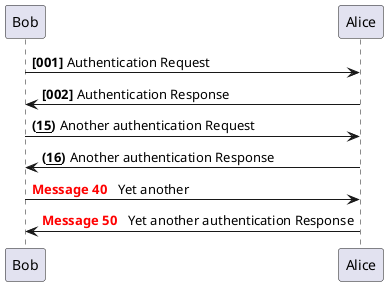 @startuml
autonumber "<b>[000]"
Bob -> Alice : Authentication Request
Bob <- Alice : Authentication Response

autonumber 15 "<b>(<u>##</u>)"
Bob -> Alice : Another authentication Request
Bob <- Alice : Another authentication Response

autonumber 40 10 "<font color=red><b>Message 0  "
Bob -> Alice : Yet another 
Bob <- Alice : Yet another authentication Response

@enduml